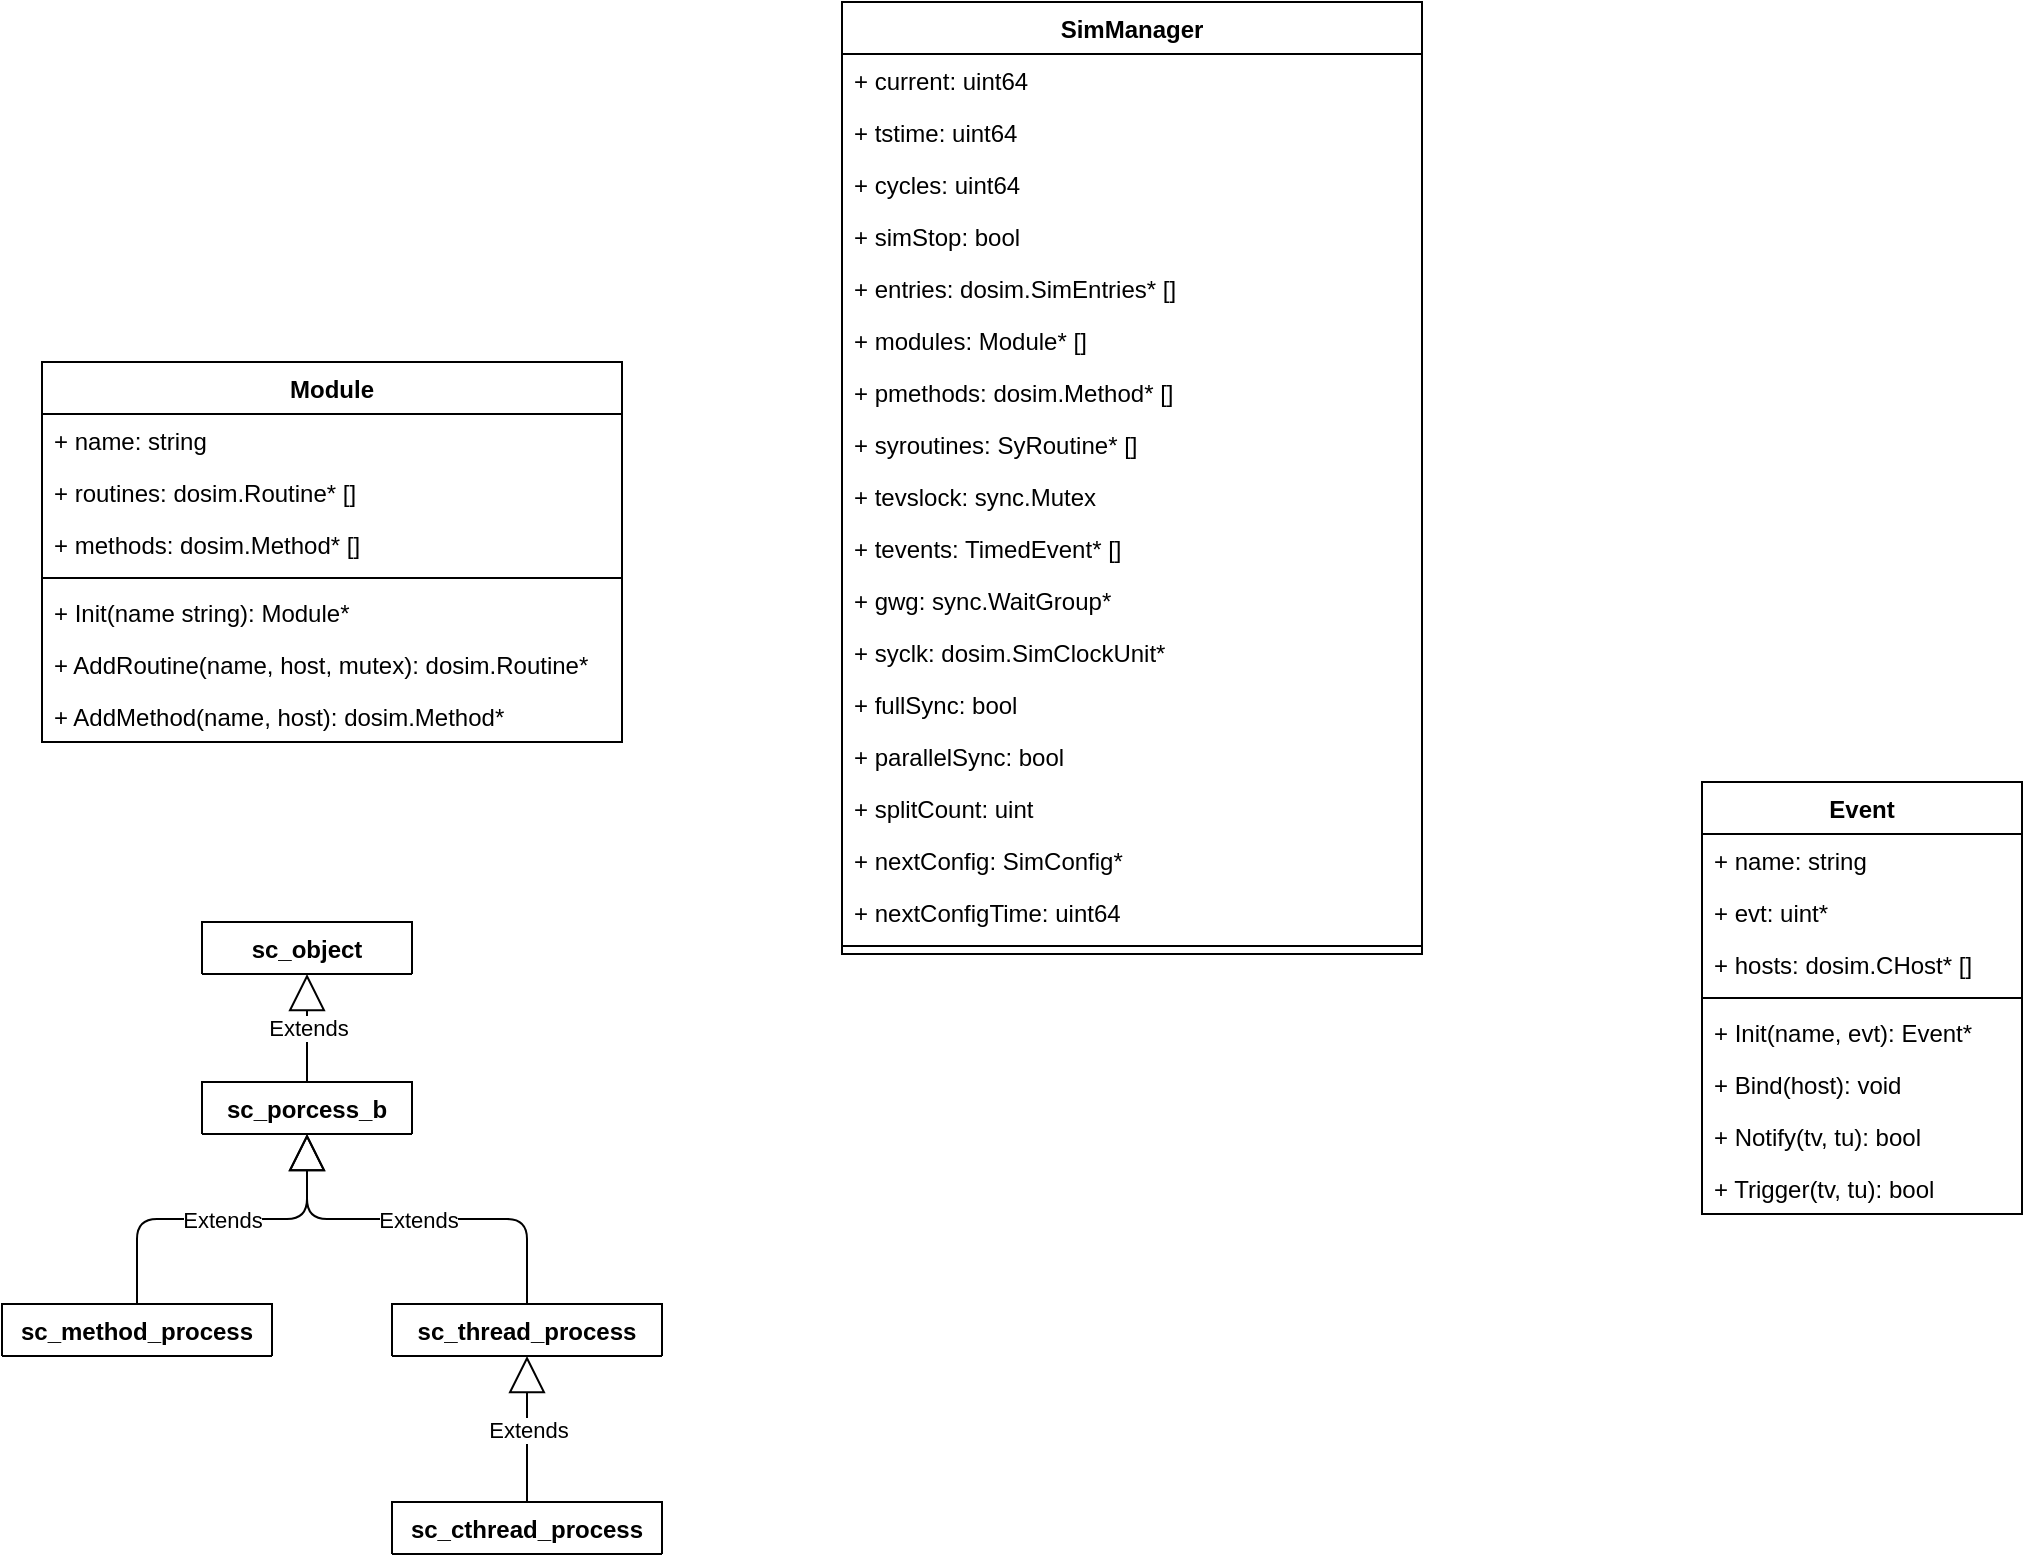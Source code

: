 <mxfile version="14.9.6" type="github">
  <diagram id="cXFaiR-M7mMCjgpAkLDr" name="第 1 页">
    <mxGraphModel dx="1422" dy="762" grid="0" gridSize="10" guides="1" tooltips="1" connect="1" arrows="1" fold="1" page="1" pageScale="1" pageWidth="1169" pageHeight="827" math="0" shadow="0">
      <root>
        <mxCell id="0" />
        <mxCell id="1" parent="0" />
        <mxCell id="p9OSbixDrH1Z1NHIFBw4-9" value="Module" style="swimlane;fontStyle=1;align=center;verticalAlign=top;childLayout=stackLayout;horizontal=1;startSize=26;horizontalStack=0;resizeParent=1;resizeParentMax=0;resizeLast=0;collapsible=1;marginBottom=0;" parent="1" vertex="1">
          <mxGeometry x="80" y="220" width="290" height="190" as="geometry" />
        </mxCell>
        <mxCell id="p9OSbixDrH1Z1NHIFBw4-13" value="+ name: string" style="text;strokeColor=none;fillColor=none;align=left;verticalAlign=top;spacingLeft=4;spacingRight=4;overflow=hidden;rotatable=0;points=[[0,0.5],[1,0.5]];portConstraint=eastwest;" parent="p9OSbixDrH1Z1NHIFBw4-9" vertex="1">
          <mxGeometry y="26" width="290" height="26" as="geometry" />
        </mxCell>
        <mxCell id="p9OSbixDrH1Z1NHIFBw4-10" value="+ routines: dosim.Routine* []" style="text;strokeColor=none;fillColor=none;align=left;verticalAlign=top;spacingLeft=4;spacingRight=4;overflow=hidden;rotatable=0;points=[[0,0.5],[1,0.5]];portConstraint=eastwest;" parent="p9OSbixDrH1Z1NHIFBw4-9" vertex="1">
          <mxGeometry y="52" width="290" height="26" as="geometry" />
        </mxCell>
        <mxCell id="p9OSbixDrH1Z1NHIFBw4-14" value="+ methods: dosim.Method* []" style="text;strokeColor=none;fillColor=none;align=left;verticalAlign=top;spacingLeft=4;spacingRight=4;overflow=hidden;rotatable=0;points=[[0,0.5],[1,0.5]];portConstraint=eastwest;" parent="p9OSbixDrH1Z1NHIFBw4-9" vertex="1">
          <mxGeometry y="78" width="290" height="26" as="geometry" />
        </mxCell>
        <mxCell id="p9OSbixDrH1Z1NHIFBw4-11" value="" style="line;strokeWidth=1;fillColor=none;align=left;verticalAlign=middle;spacingTop=-1;spacingLeft=3;spacingRight=3;rotatable=0;labelPosition=right;points=[];portConstraint=eastwest;" parent="p9OSbixDrH1Z1NHIFBw4-9" vertex="1">
          <mxGeometry y="104" width="290" height="8" as="geometry" />
        </mxCell>
        <mxCell id="p9OSbixDrH1Z1NHIFBw4-12" value="+ Init(name string): Module*" style="text;strokeColor=none;fillColor=none;align=left;verticalAlign=top;spacingLeft=4;spacingRight=4;overflow=hidden;rotatable=0;points=[[0,0.5],[1,0.5]];portConstraint=eastwest;" parent="p9OSbixDrH1Z1NHIFBw4-9" vertex="1">
          <mxGeometry y="112" width="290" height="26" as="geometry" />
        </mxCell>
        <mxCell id="p9OSbixDrH1Z1NHIFBw4-15" value="+ AddRoutine(name, host, mutex): dosim.Routine*" style="text;strokeColor=none;fillColor=none;align=left;verticalAlign=top;spacingLeft=4;spacingRight=4;overflow=hidden;rotatable=0;points=[[0,0.5],[1,0.5]];portConstraint=eastwest;" parent="p9OSbixDrH1Z1NHIFBw4-9" vertex="1">
          <mxGeometry y="138" width="290" height="26" as="geometry" />
        </mxCell>
        <mxCell id="p9OSbixDrH1Z1NHIFBw4-16" value="+ AddMethod(name, host): dosim.Method*" style="text;strokeColor=none;fillColor=none;align=left;verticalAlign=top;spacingLeft=4;spacingRight=4;overflow=hidden;rotatable=0;points=[[0,0.5],[1,0.5]];portConstraint=eastwest;" parent="p9OSbixDrH1Z1NHIFBw4-9" vertex="1">
          <mxGeometry y="164" width="290" height="26" as="geometry" />
        </mxCell>
        <mxCell id="p9OSbixDrH1Z1NHIFBw4-17" value="Event" style="swimlane;fontStyle=1;align=center;verticalAlign=top;childLayout=stackLayout;horizontal=1;startSize=26;horizontalStack=0;resizeParent=1;resizeParentMax=0;resizeLast=0;collapsible=1;marginBottom=0;" parent="1" vertex="1">
          <mxGeometry x="910" y="430" width="160" height="216" as="geometry" />
        </mxCell>
        <mxCell id="p9OSbixDrH1Z1NHIFBw4-21" value="+ name: string" style="text;strokeColor=none;fillColor=none;align=left;verticalAlign=top;spacingLeft=4;spacingRight=4;overflow=hidden;rotatable=0;points=[[0,0.5],[1,0.5]];portConstraint=eastwest;" parent="p9OSbixDrH1Z1NHIFBw4-17" vertex="1">
          <mxGeometry y="26" width="160" height="26" as="geometry" />
        </mxCell>
        <mxCell id="p9OSbixDrH1Z1NHIFBw4-22" value="+ evt: uint*" style="text;strokeColor=none;fillColor=none;align=left;verticalAlign=top;spacingLeft=4;spacingRight=4;overflow=hidden;rotatable=0;points=[[0,0.5],[1,0.5]];portConstraint=eastwest;" parent="p9OSbixDrH1Z1NHIFBw4-17" vertex="1">
          <mxGeometry y="52" width="160" height="26" as="geometry" />
        </mxCell>
        <mxCell id="p9OSbixDrH1Z1NHIFBw4-18" value="+ hosts: dosim.CHost* []" style="text;strokeColor=none;fillColor=none;align=left;verticalAlign=top;spacingLeft=4;spacingRight=4;overflow=hidden;rotatable=0;points=[[0,0.5],[1,0.5]];portConstraint=eastwest;" parent="p9OSbixDrH1Z1NHIFBw4-17" vertex="1">
          <mxGeometry y="78" width="160" height="26" as="geometry" />
        </mxCell>
        <mxCell id="p9OSbixDrH1Z1NHIFBw4-19" value="" style="line;strokeWidth=1;fillColor=none;align=left;verticalAlign=middle;spacingTop=-1;spacingLeft=3;spacingRight=3;rotatable=0;labelPosition=right;points=[];portConstraint=eastwest;" parent="p9OSbixDrH1Z1NHIFBw4-17" vertex="1">
          <mxGeometry y="104" width="160" height="8" as="geometry" />
        </mxCell>
        <mxCell id="p9OSbixDrH1Z1NHIFBw4-20" value="+ Init(name, evt): Event*" style="text;strokeColor=none;fillColor=none;align=left;verticalAlign=top;spacingLeft=4;spacingRight=4;overflow=hidden;rotatable=0;points=[[0,0.5],[1,0.5]];portConstraint=eastwest;" parent="p9OSbixDrH1Z1NHIFBw4-17" vertex="1">
          <mxGeometry y="112" width="160" height="26" as="geometry" />
        </mxCell>
        <mxCell id="p9OSbixDrH1Z1NHIFBw4-25" value="+ Bind(host): void" style="text;strokeColor=none;fillColor=none;align=left;verticalAlign=top;spacingLeft=4;spacingRight=4;overflow=hidden;rotatable=0;points=[[0,0.5],[1,0.5]];portConstraint=eastwest;" parent="p9OSbixDrH1Z1NHIFBw4-17" vertex="1">
          <mxGeometry y="138" width="160" height="26" as="geometry" />
        </mxCell>
        <mxCell id="p9OSbixDrH1Z1NHIFBw4-24" value="+ Notify(tv, tu): bool" style="text;strokeColor=none;fillColor=none;align=left;verticalAlign=top;spacingLeft=4;spacingRight=4;overflow=hidden;rotatable=0;points=[[0,0.5],[1,0.5]];portConstraint=eastwest;" parent="p9OSbixDrH1Z1NHIFBw4-17" vertex="1">
          <mxGeometry y="164" width="160" height="26" as="geometry" />
        </mxCell>
        <mxCell id="p9OSbixDrH1Z1NHIFBw4-23" value="+ Trigger(tv, tu): bool" style="text;strokeColor=none;fillColor=none;align=left;verticalAlign=top;spacingLeft=4;spacingRight=4;overflow=hidden;rotatable=0;points=[[0,0.5],[1,0.5]];portConstraint=eastwest;" parent="p9OSbixDrH1Z1NHIFBw4-17" vertex="1">
          <mxGeometry y="190" width="160" height="26" as="geometry" />
        </mxCell>
        <mxCell id="p9OSbixDrH1Z1NHIFBw4-26" value="SimManager" style="swimlane;fontStyle=1;align=center;verticalAlign=top;childLayout=stackLayout;horizontal=1;startSize=26;horizontalStack=0;resizeParent=1;resizeParentMax=0;resizeLast=0;collapsible=1;marginBottom=0;" parent="1" vertex="1">
          <mxGeometry x="480" y="40" width="290" height="476" as="geometry" />
        </mxCell>
        <mxCell id="p9OSbixDrH1Z1NHIFBw4-27" value="+ current: uint64" style="text;strokeColor=none;fillColor=none;align=left;verticalAlign=top;spacingLeft=4;spacingRight=4;overflow=hidden;rotatable=0;points=[[0,0.5],[1,0.5]];portConstraint=eastwest;" parent="p9OSbixDrH1Z1NHIFBw4-26" vertex="1">
          <mxGeometry y="26" width="290" height="26" as="geometry" />
        </mxCell>
        <mxCell id="p9OSbixDrH1Z1NHIFBw4-34" value="+ tstime: uint64" style="text;strokeColor=none;fillColor=none;align=left;verticalAlign=top;spacingLeft=4;spacingRight=4;overflow=hidden;rotatable=0;points=[[0,0.5],[1,0.5]];portConstraint=eastwest;" parent="p9OSbixDrH1Z1NHIFBw4-26" vertex="1">
          <mxGeometry y="52" width="290" height="26" as="geometry" />
        </mxCell>
        <mxCell id="p9OSbixDrH1Z1NHIFBw4-28" value="+ cycles: uint64" style="text;strokeColor=none;fillColor=none;align=left;verticalAlign=top;spacingLeft=4;spacingRight=4;overflow=hidden;rotatable=0;points=[[0,0.5],[1,0.5]];portConstraint=eastwest;" parent="p9OSbixDrH1Z1NHIFBw4-26" vertex="1">
          <mxGeometry y="78" width="290" height="26" as="geometry" />
        </mxCell>
        <mxCell id="p9OSbixDrH1Z1NHIFBw4-35" value="+ simStop: bool" style="text;strokeColor=none;fillColor=none;align=left;verticalAlign=top;spacingLeft=4;spacingRight=4;overflow=hidden;rotatable=0;points=[[0,0.5],[1,0.5]];portConstraint=eastwest;" parent="p9OSbixDrH1Z1NHIFBw4-26" vertex="1">
          <mxGeometry y="104" width="290" height="26" as="geometry" />
        </mxCell>
        <mxCell id="p9OSbixDrH1Z1NHIFBw4-36" value="+ entries: dosim.SimEntries* []" style="text;strokeColor=none;fillColor=none;align=left;verticalAlign=top;spacingLeft=4;spacingRight=4;overflow=hidden;rotatable=0;points=[[0,0.5],[1,0.5]];portConstraint=eastwest;" parent="p9OSbixDrH1Z1NHIFBw4-26" vertex="1">
          <mxGeometry y="130" width="290" height="26" as="geometry" />
        </mxCell>
        <mxCell id="p9OSbixDrH1Z1NHIFBw4-37" value="+ modules: Module* []" style="text;strokeColor=none;fillColor=none;align=left;verticalAlign=top;spacingLeft=4;spacingRight=4;overflow=hidden;rotatable=0;points=[[0,0.5],[1,0.5]];portConstraint=eastwest;" parent="p9OSbixDrH1Z1NHIFBw4-26" vertex="1">
          <mxGeometry y="156" width="290" height="26" as="geometry" />
        </mxCell>
        <mxCell id="p9OSbixDrH1Z1NHIFBw4-38" value="+ pmethods: dosim.Method* []" style="text;strokeColor=none;fillColor=none;align=left;verticalAlign=top;spacingLeft=4;spacingRight=4;overflow=hidden;rotatable=0;points=[[0,0.5],[1,0.5]];portConstraint=eastwest;" parent="p9OSbixDrH1Z1NHIFBw4-26" vertex="1">
          <mxGeometry y="182" width="290" height="26" as="geometry" />
        </mxCell>
        <mxCell id="p9OSbixDrH1Z1NHIFBw4-29" value="+ syroutines: SyRoutine* []" style="text;strokeColor=none;fillColor=none;align=left;verticalAlign=top;spacingLeft=4;spacingRight=4;overflow=hidden;rotatable=0;points=[[0,0.5],[1,0.5]];portConstraint=eastwest;" parent="p9OSbixDrH1Z1NHIFBw4-26" vertex="1">
          <mxGeometry y="208" width="290" height="26" as="geometry" />
        </mxCell>
        <mxCell id="p9OSbixDrH1Z1NHIFBw4-40" value="+ tevslock: sync.Mutex" style="text;strokeColor=none;fillColor=none;align=left;verticalAlign=top;spacingLeft=4;spacingRight=4;overflow=hidden;rotatable=0;points=[[0,0.5],[1,0.5]];portConstraint=eastwest;" parent="p9OSbixDrH1Z1NHIFBw4-26" vertex="1">
          <mxGeometry y="234" width="290" height="26" as="geometry" />
        </mxCell>
        <mxCell id="p9OSbixDrH1Z1NHIFBw4-41" value="+ tevents: TimedEvent* []" style="text;strokeColor=none;fillColor=none;align=left;verticalAlign=top;spacingLeft=4;spacingRight=4;overflow=hidden;rotatable=0;points=[[0,0.5],[1,0.5]];portConstraint=eastwest;" parent="p9OSbixDrH1Z1NHIFBw4-26" vertex="1">
          <mxGeometry y="260" width="290" height="26" as="geometry" />
        </mxCell>
        <mxCell id="p9OSbixDrH1Z1NHIFBw4-39" value="+ gwg: sync.WaitGroup*" style="text;strokeColor=none;fillColor=none;align=left;verticalAlign=top;spacingLeft=4;spacingRight=4;overflow=hidden;rotatable=0;points=[[0,0.5],[1,0.5]];portConstraint=eastwest;" parent="p9OSbixDrH1Z1NHIFBw4-26" vertex="1">
          <mxGeometry y="286" width="290" height="26" as="geometry" />
        </mxCell>
        <mxCell id="p9OSbixDrH1Z1NHIFBw4-42" value="+ syclk: dosim.SimClockUnit*" style="text;strokeColor=none;fillColor=none;align=left;verticalAlign=top;spacingLeft=4;spacingRight=4;overflow=hidden;rotatable=0;points=[[0,0.5],[1,0.5]];portConstraint=eastwest;" parent="p9OSbixDrH1Z1NHIFBw4-26" vertex="1">
          <mxGeometry y="312" width="290" height="26" as="geometry" />
        </mxCell>
        <mxCell id="p9OSbixDrH1Z1NHIFBw4-43" value="+ fullSync: bool" style="text;strokeColor=none;fillColor=none;align=left;verticalAlign=top;spacingLeft=4;spacingRight=4;overflow=hidden;rotatable=0;points=[[0,0.5],[1,0.5]];portConstraint=eastwest;" parent="p9OSbixDrH1Z1NHIFBw4-26" vertex="1">
          <mxGeometry y="338" width="290" height="26" as="geometry" />
        </mxCell>
        <mxCell id="p9OSbixDrH1Z1NHIFBw4-45" value="+ parallelSync: bool" style="text;strokeColor=none;fillColor=none;align=left;verticalAlign=top;spacingLeft=4;spacingRight=4;overflow=hidden;rotatable=0;points=[[0,0.5],[1,0.5]];portConstraint=eastwest;" parent="p9OSbixDrH1Z1NHIFBw4-26" vertex="1">
          <mxGeometry y="364" width="290" height="26" as="geometry" />
        </mxCell>
        <mxCell id="p9OSbixDrH1Z1NHIFBw4-44" value="+ splitCount: uint" style="text;strokeColor=none;fillColor=none;align=left;verticalAlign=top;spacingLeft=4;spacingRight=4;overflow=hidden;rotatable=0;points=[[0,0.5],[1,0.5]];portConstraint=eastwest;" parent="p9OSbixDrH1Z1NHIFBw4-26" vertex="1">
          <mxGeometry y="390" width="290" height="26" as="geometry" />
        </mxCell>
        <mxCell id="p9OSbixDrH1Z1NHIFBw4-46" value="+ nextConfig: SimConfig*" style="text;strokeColor=none;fillColor=none;align=left;verticalAlign=top;spacingLeft=4;spacingRight=4;overflow=hidden;rotatable=0;points=[[0,0.5],[1,0.5]];portConstraint=eastwest;" parent="p9OSbixDrH1Z1NHIFBw4-26" vertex="1">
          <mxGeometry y="416" width="290" height="26" as="geometry" />
        </mxCell>
        <mxCell id="p9OSbixDrH1Z1NHIFBw4-47" value="+ nextConfigTime: uint64" style="text;strokeColor=none;fillColor=none;align=left;verticalAlign=top;spacingLeft=4;spacingRight=4;overflow=hidden;rotatable=0;points=[[0,0.5],[1,0.5]];portConstraint=eastwest;" parent="p9OSbixDrH1Z1NHIFBw4-26" vertex="1">
          <mxGeometry y="442" width="290" height="26" as="geometry" />
        </mxCell>
        <mxCell id="p9OSbixDrH1Z1NHIFBw4-30" value="" style="line;strokeWidth=1;fillColor=none;align=left;verticalAlign=middle;spacingTop=-1;spacingLeft=3;spacingRight=3;rotatable=0;labelPosition=right;points=[];portConstraint=eastwest;" parent="p9OSbixDrH1Z1NHIFBw4-26" vertex="1">
          <mxGeometry y="468" width="290" height="8" as="geometry" />
        </mxCell>
        <mxCell id="nS42Kp8ZOGp9bS_Bpd67-1" value="sc_object" style="swimlane;fontStyle=1;align=center;verticalAlign=top;childLayout=stackLayout;horizontal=1;startSize=26;horizontalStack=0;resizeParent=1;resizeParentMax=0;resizeLast=0;collapsible=1;marginBottom=0;" vertex="1" collapsed="1" parent="1">
          <mxGeometry x="160" y="500" width="105" height="26" as="geometry">
            <mxRectangle x="400" y="680" width="160" height="86" as="alternateBounds" />
          </mxGeometry>
        </mxCell>
        <mxCell id="nS42Kp8ZOGp9bS_Bpd67-2" value="+ field: type" style="text;strokeColor=none;fillColor=none;align=left;verticalAlign=top;spacingLeft=4;spacingRight=4;overflow=hidden;rotatable=0;points=[[0,0.5],[1,0.5]];portConstraint=eastwest;" vertex="1" parent="nS42Kp8ZOGp9bS_Bpd67-1">
          <mxGeometry y="26" width="105" height="26" as="geometry" />
        </mxCell>
        <mxCell id="nS42Kp8ZOGp9bS_Bpd67-3" value="" style="line;strokeWidth=1;fillColor=none;align=left;verticalAlign=middle;spacingTop=-1;spacingLeft=3;spacingRight=3;rotatable=0;labelPosition=right;points=[];portConstraint=eastwest;" vertex="1" parent="nS42Kp8ZOGp9bS_Bpd67-1">
          <mxGeometry y="52" width="105" height="8" as="geometry" />
        </mxCell>
        <mxCell id="nS42Kp8ZOGp9bS_Bpd67-4" value="+ method(type): type" style="text;strokeColor=none;fillColor=none;align=left;verticalAlign=top;spacingLeft=4;spacingRight=4;overflow=hidden;rotatable=0;points=[[0,0.5],[1,0.5]];portConstraint=eastwest;" vertex="1" parent="nS42Kp8ZOGp9bS_Bpd67-1">
          <mxGeometry y="60" width="105" height="26" as="geometry" />
        </mxCell>
        <mxCell id="nS42Kp8ZOGp9bS_Bpd67-5" value="sc_porcess_b" style="swimlane;fontStyle=1;align=center;verticalAlign=top;childLayout=stackLayout;horizontal=1;startSize=26;horizontalStack=0;resizeParent=1;resizeParentMax=0;resizeLast=0;collapsible=1;marginBottom=0;" vertex="1" collapsed="1" parent="1">
          <mxGeometry x="160" y="580" width="105" height="26" as="geometry">
            <mxRectangle x="400" y="680" width="160" height="86" as="alternateBounds" />
          </mxGeometry>
        </mxCell>
        <mxCell id="nS42Kp8ZOGp9bS_Bpd67-6" value="+ field: type" style="text;strokeColor=none;fillColor=none;align=left;verticalAlign=top;spacingLeft=4;spacingRight=4;overflow=hidden;rotatable=0;points=[[0,0.5],[1,0.5]];portConstraint=eastwest;" vertex="1" parent="nS42Kp8ZOGp9bS_Bpd67-5">
          <mxGeometry y="26" width="105" height="26" as="geometry" />
        </mxCell>
        <mxCell id="nS42Kp8ZOGp9bS_Bpd67-7" value="" style="line;strokeWidth=1;fillColor=none;align=left;verticalAlign=middle;spacingTop=-1;spacingLeft=3;spacingRight=3;rotatable=0;labelPosition=right;points=[];portConstraint=eastwest;" vertex="1" parent="nS42Kp8ZOGp9bS_Bpd67-5">
          <mxGeometry y="52" width="105" height="8" as="geometry" />
        </mxCell>
        <mxCell id="nS42Kp8ZOGp9bS_Bpd67-8" value="+ method(type): type" style="text;strokeColor=none;fillColor=none;align=left;verticalAlign=top;spacingLeft=4;spacingRight=4;overflow=hidden;rotatable=0;points=[[0,0.5],[1,0.5]];portConstraint=eastwest;" vertex="1" parent="nS42Kp8ZOGp9bS_Bpd67-5">
          <mxGeometry y="60" width="105" height="26" as="geometry" />
        </mxCell>
        <mxCell id="nS42Kp8ZOGp9bS_Bpd67-9" value="sc_thread_process" style="swimlane;fontStyle=1;align=center;verticalAlign=top;childLayout=stackLayout;horizontal=1;startSize=26;horizontalStack=0;resizeParent=1;resizeParentMax=0;resizeLast=0;collapsible=1;marginBottom=0;" vertex="1" collapsed="1" parent="1">
          <mxGeometry x="255" y="691" width="135" height="26" as="geometry">
            <mxRectangle x="400" y="680" width="160" height="86" as="alternateBounds" />
          </mxGeometry>
        </mxCell>
        <mxCell id="nS42Kp8ZOGp9bS_Bpd67-10" value="+ field: type" style="text;strokeColor=none;fillColor=none;align=left;verticalAlign=top;spacingLeft=4;spacingRight=4;overflow=hidden;rotatable=0;points=[[0,0.5],[1,0.5]];portConstraint=eastwest;" vertex="1" parent="nS42Kp8ZOGp9bS_Bpd67-9">
          <mxGeometry y="26" width="135" height="26" as="geometry" />
        </mxCell>
        <mxCell id="nS42Kp8ZOGp9bS_Bpd67-11" value="" style="line;strokeWidth=1;fillColor=none;align=left;verticalAlign=middle;spacingTop=-1;spacingLeft=3;spacingRight=3;rotatable=0;labelPosition=right;points=[];portConstraint=eastwest;" vertex="1" parent="nS42Kp8ZOGp9bS_Bpd67-9">
          <mxGeometry y="52" width="135" height="8" as="geometry" />
        </mxCell>
        <mxCell id="nS42Kp8ZOGp9bS_Bpd67-12" value="+ method(type): type" style="text;strokeColor=none;fillColor=none;align=left;verticalAlign=top;spacingLeft=4;spacingRight=4;overflow=hidden;rotatable=0;points=[[0,0.5],[1,0.5]];portConstraint=eastwest;" vertex="1" parent="nS42Kp8ZOGp9bS_Bpd67-9">
          <mxGeometry y="60" width="135" height="26" as="geometry" />
        </mxCell>
        <mxCell id="nS42Kp8ZOGp9bS_Bpd67-13" value="sc_method_process" style="swimlane;fontStyle=1;align=center;verticalAlign=top;childLayout=stackLayout;horizontal=1;startSize=26;horizontalStack=0;resizeParent=1;resizeParentMax=0;resizeLast=0;collapsible=1;marginBottom=0;" vertex="1" collapsed="1" parent="1">
          <mxGeometry x="60" y="691" width="135" height="26" as="geometry">
            <mxRectangle x="400" y="680" width="160" height="86" as="alternateBounds" />
          </mxGeometry>
        </mxCell>
        <mxCell id="nS42Kp8ZOGp9bS_Bpd67-14" value="+ field: type" style="text;strokeColor=none;fillColor=none;align=left;verticalAlign=top;spacingLeft=4;spacingRight=4;overflow=hidden;rotatable=0;points=[[0,0.5],[1,0.5]];portConstraint=eastwest;" vertex="1" parent="nS42Kp8ZOGp9bS_Bpd67-13">
          <mxGeometry y="26" width="135" height="26" as="geometry" />
        </mxCell>
        <mxCell id="nS42Kp8ZOGp9bS_Bpd67-15" value="" style="line;strokeWidth=1;fillColor=none;align=left;verticalAlign=middle;spacingTop=-1;spacingLeft=3;spacingRight=3;rotatable=0;labelPosition=right;points=[];portConstraint=eastwest;" vertex="1" parent="nS42Kp8ZOGp9bS_Bpd67-13">
          <mxGeometry y="52" width="135" height="8" as="geometry" />
        </mxCell>
        <mxCell id="nS42Kp8ZOGp9bS_Bpd67-16" value="+ method(type): type" style="text;strokeColor=none;fillColor=none;align=left;verticalAlign=top;spacingLeft=4;spacingRight=4;overflow=hidden;rotatable=0;points=[[0,0.5],[1,0.5]];portConstraint=eastwest;" vertex="1" parent="nS42Kp8ZOGp9bS_Bpd67-13">
          <mxGeometry y="60" width="135" height="26" as="geometry" />
        </mxCell>
        <mxCell id="nS42Kp8ZOGp9bS_Bpd67-17" value="sc_cthread_process" style="swimlane;fontStyle=1;align=center;verticalAlign=top;childLayout=stackLayout;horizontal=1;startSize=26;horizontalStack=0;resizeParent=1;resizeParentMax=0;resizeLast=0;collapsible=1;marginBottom=0;" vertex="1" collapsed="1" parent="1">
          <mxGeometry x="255" y="790" width="135" height="26" as="geometry">
            <mxRectangle x="400" y="680" width="160" height="86" as="alternateBounds" />
          </mxGeometry>
        </mxCell>
        <mxCell id="nS42Kp8ZOGp9bS_Bpd67-18" value="+ field: type" style="text;strokeColor=none;fillColor=none;align=left;verticalAlign=top;spacingLeft=4;spacingRight=4;overflow=hidden;rotatable=0;points=[[0,0.5],[1,0.5]];portConstraint=eastwest;" vertex="1" parent="nS42Kp8ZOGp9bS_Bpd67-17">
          <mxGeometry y="26" width="135" height="26" as="geometry" />
        </mxCell>
        <mxCell id="nS42Kp8ZOGp9bS_Bpd67-19" value="" style="line;strokeWidth=1;fillColor=none;align=left;verticalAlign=middle;spacingTop=-1;spacingLeft=3;spacingRight=3;rotatable=0;labelPosition=right;points=[];portConstraint=eastwest;" vertex="1" parent="nS42Kp8ZOGp9bS_Bpd67-17">
          <mxGeometry y="52" width="135" height="8" as="geometry" />
        </mxCell>
        <mxCell id="nS42Kp8ZOGp9bS_Bpd67-20" value="+ method(type): type" style="text;strokeColor=none;fillColor=none;align=left;verticalAlign=top;spacingLeft=4;spacingRight=4;overflow=hidden;rotatable=0;points=[[0,0.5],[1,0.5]];portConstraint=eastwest;" vertex="1" parent="nS42Kp8ZOGp9bS_Bpd67-17">
          <mxGeometry y="60" width="135" height="26" as="geometry" />
        </mxCell>
        <mxCell id="nS42Kp8ZOGp9bS_Bpd67-21" value="Extends" style="endArrow=block;endSize=16;endFill=0;html=1;edgeStyle=orthogonalEdgeStyle;" edge="1" parent="1" source="nS42Kp8ZOGp9bS_Bpd67-5" target="nS42Kp8ZOGp9bS_Bpd67-1">
          <mxGeometry width="160" relative="1" as="geometry">
            <mxPoint x="640" y="690" as="sourcePoint" />
            <mxPoint x="800" y="690" as="targetPoint" />
          </mxGeometry>
        </mxCell>
        <mxCell id="nS42Kp8ZOGp9bS_Bpd67-22" value="Extends" style="endArrow=block;endSize=16;endFill=0;html=1;exitX=0.5;exitY=0;exitDx=0;exitDy=0;entryX=0.5;entryY=1;entryDx=0;entryDy=0;edgeStyle=orthogonalEdgeStyle;" edge="1" parent="1" source="nS42Kp8ZOGp9bS_Bpd67-9" target="nS42Kp8ZOGp9bS_Bpd67-5">
          <mxGeometry width="160" relative="1" as="geometry">
            <mxPoint x="222.5" y="590" as="sourcePoint" />
            <mxPoint x="80" y="630" as="targetPoint" />
          </mxGeometry>
        </mxCell>
        <mxCell id="nS42Kp8ZOGp9bS_Bpd67-23" value="Extends" style="endArrow=block;endSize=16;endFill=0;html=1;exitX=0.5;exitY=0;exitDx=0;exitDy=0;entryX=0.5;entryY=1;entryDx=0;entryDy=0;edgeStyle=orthogonalEdgeStyle;" edge="1" parent="1" source="nS42Kp8ZOGp9bS_Bpd67-13" target="nS42Kp8ZOGp9bS_Bpd67-5">
          <mxGeometry width="160" relative="1" as="geometry">
            <mxPoint x="332.5" y="701" as="sourcePoint" />
            <mxPoint x="222.5" y="616" as="targetPoint" />
          </mxGeometry>
        </mxCell>
        <mxCell id="nS42Kp8ZOGp9bS_Bpd67-24" value="Extends" style="endArrow=block;endSize=16;endFill=0;html=1;exitX=0.5;exitY=0;exitDx=0;exitDy=0;edgeStyle=orthogonalEdgeStyle;" edge="1" parent="1" source="nS42Kp8ZOGp9bS_Bpd67-17" target="nS42Kp8ZOGp9bS_Bpd67-9">
          <mxGeometry width="160" relative="1" as="geometry">
            <mxPoint x="332.5" y="701" as="sourcePoint" />
            <mxPoint x="222.5" y="616" as="targetPoint" />
          </mxGeometry>
        </mxCell>
      </root>
    </mxGraphModel>
  </diagram>
</mxfile>
